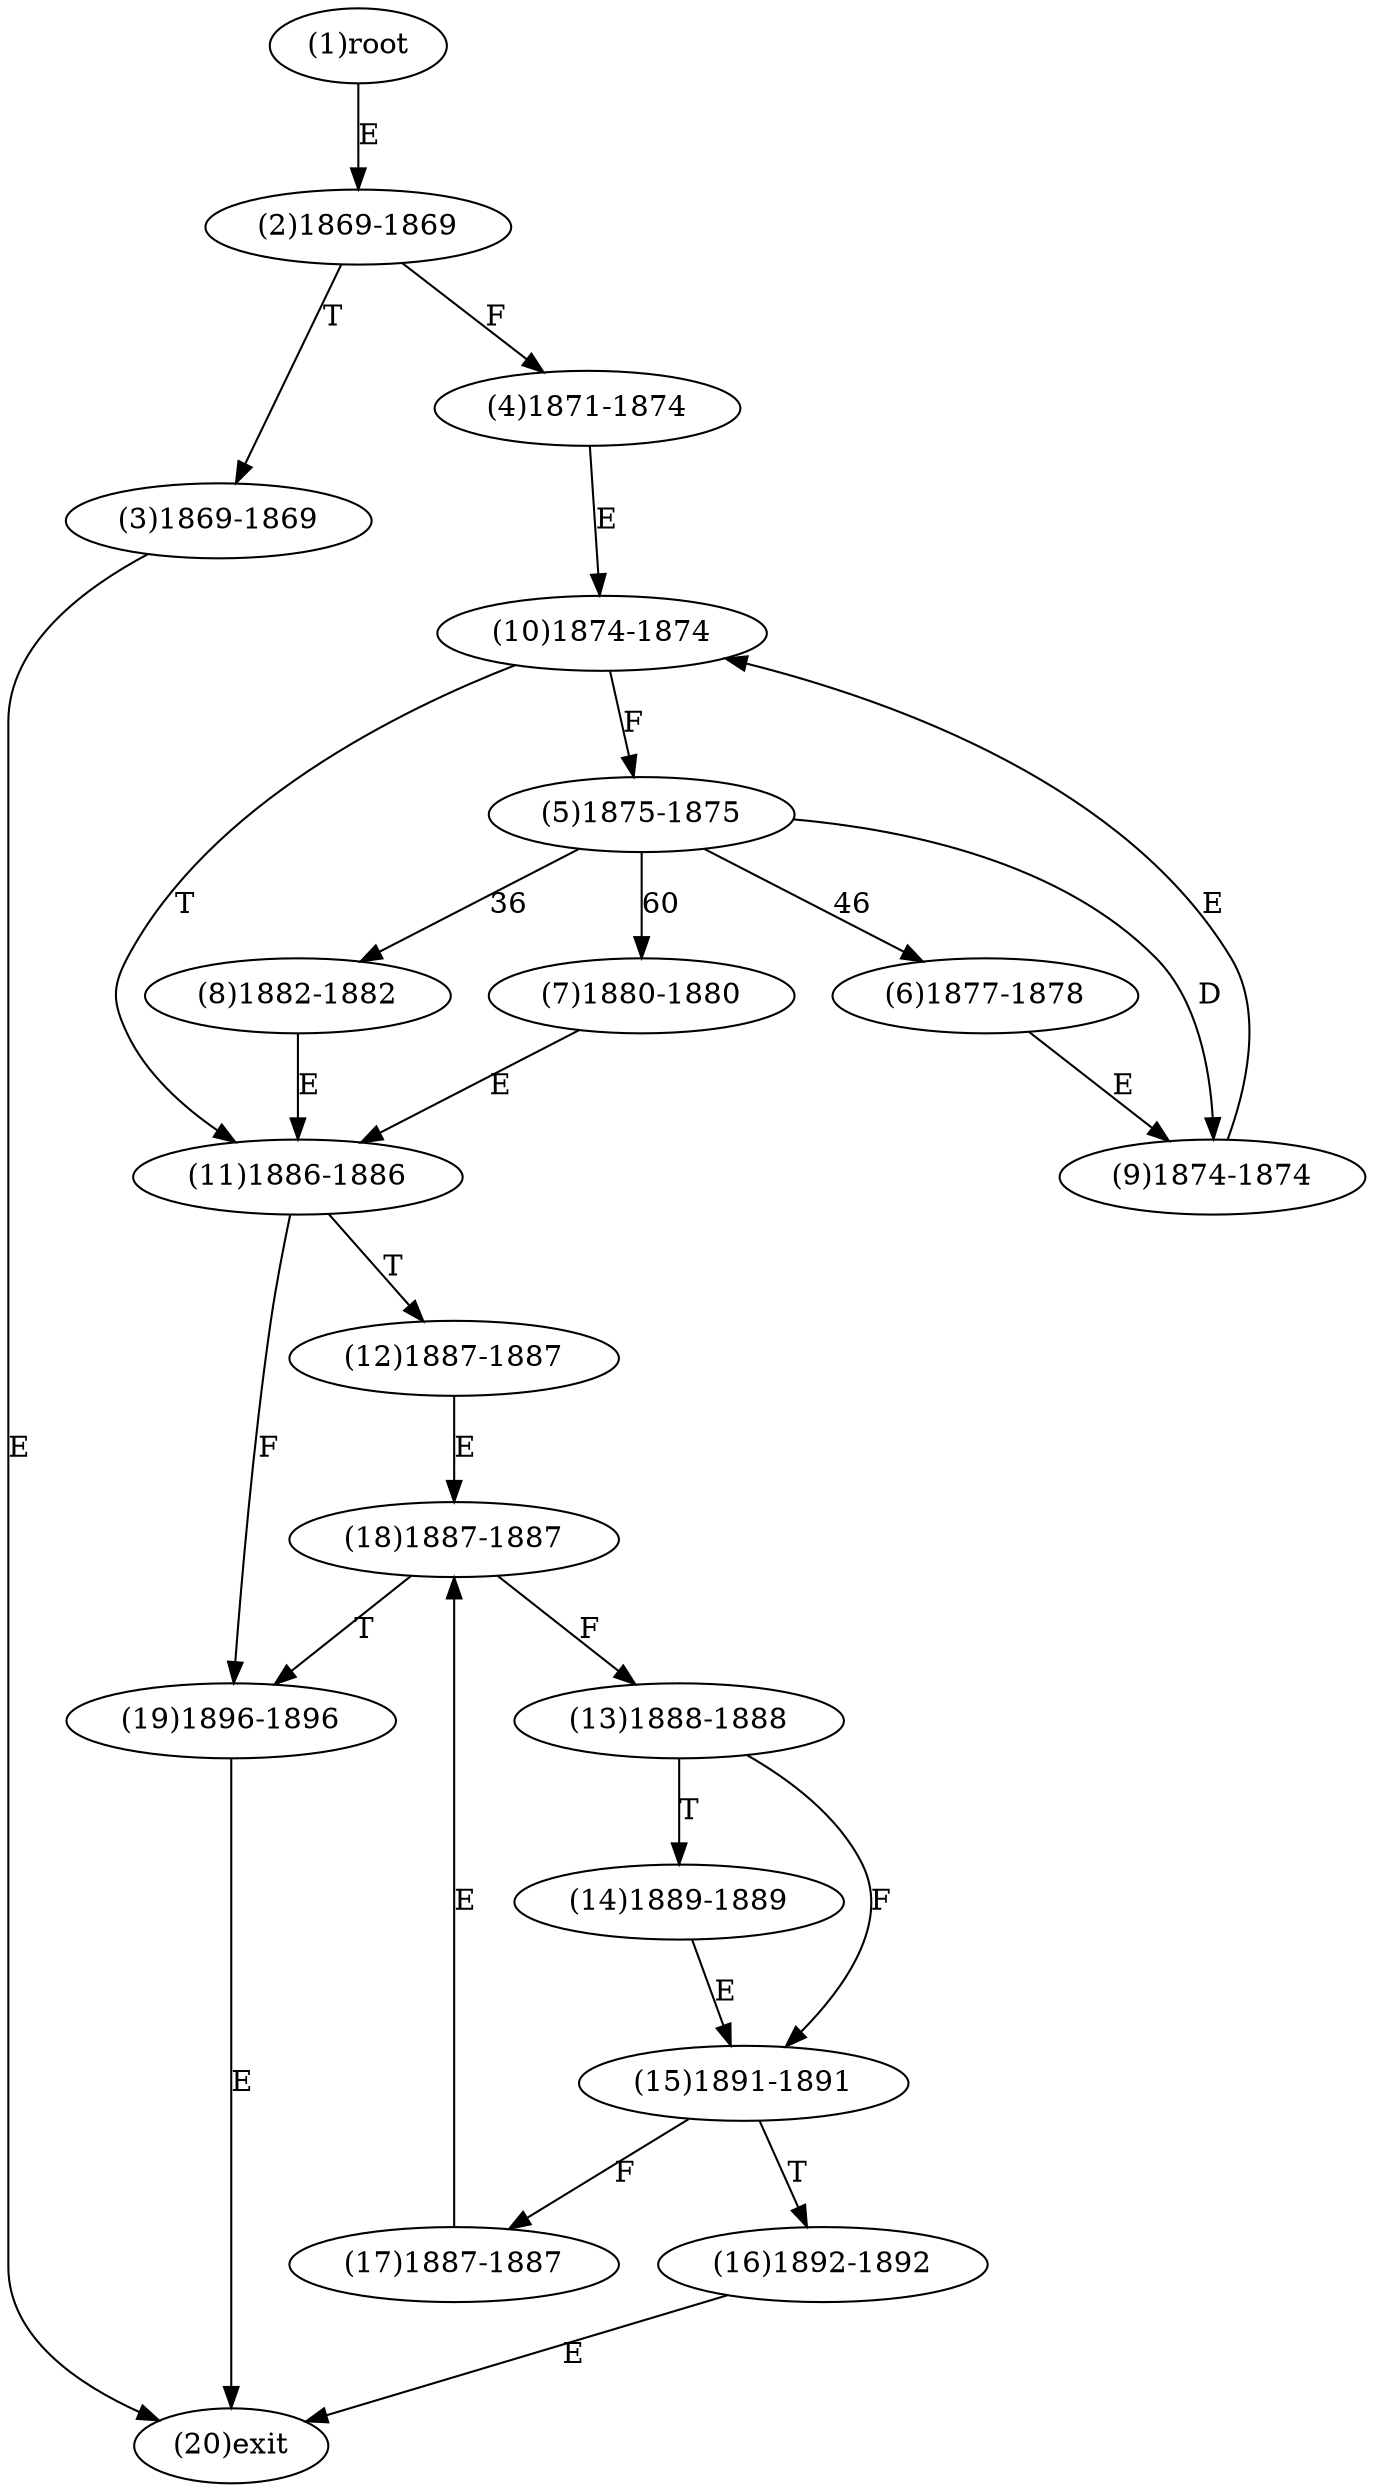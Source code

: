 digraph "" { 
1[ label="(1)root"];
2[ label="(2)1869-1869"];
3[ label="(3)1869-1869"];
4[ label="(4)1871-1874"];
5[ label="(5)1875-1875"];
6[ label="(6)1877-1878"];
7[ label="(7)1880-1880"];
8[ label="(8)1882-1882"];
9[ label="(9)1874-1874"];
10[ label="(10)1874-1874"];
11[ label="(11)1886-1886"];
12[ label="(12)1887-1887"];
13[ label="(13)1888-1888"];
14[ label="(14)1889-1889"];
15[ label="(15)1891-1891"];
17[ label="(17)1887-1887"];
16[ label="(16)1892-1892"];
19[ label="(19)1896-1896"];
18[ label="(18)1887-1887"];
20[ label="(20)exit"];
1->2[ label="E"];
2->4[ label="F"];
2->3[ label="T"];
3->20[ label="E"];
4->10[ label="E"];
5->8[ label="36"];
5->6[ label="46"];
5->7[ label="60"];
5->9[ label="D"];
6->9[ label="E"];
7->11[ label="E"];
8->11[ label="E"];
9->10[ label="E"];
10->5[ label="F"];
10->11[ label="T"];
11->19[ label="F"];
11->12[ label="T"];
12->18[ label="E"];
13->15[ label="F"];
13->14[ label="T"];
14->15[ label="E"];
15->17[ label="F"];
15->16[ label="T"];
16->20[ label="E"];
17->18[ label="E"];
18->13[ label="F"];
18->19[ label="T"];
19->20[ label="E"];
}